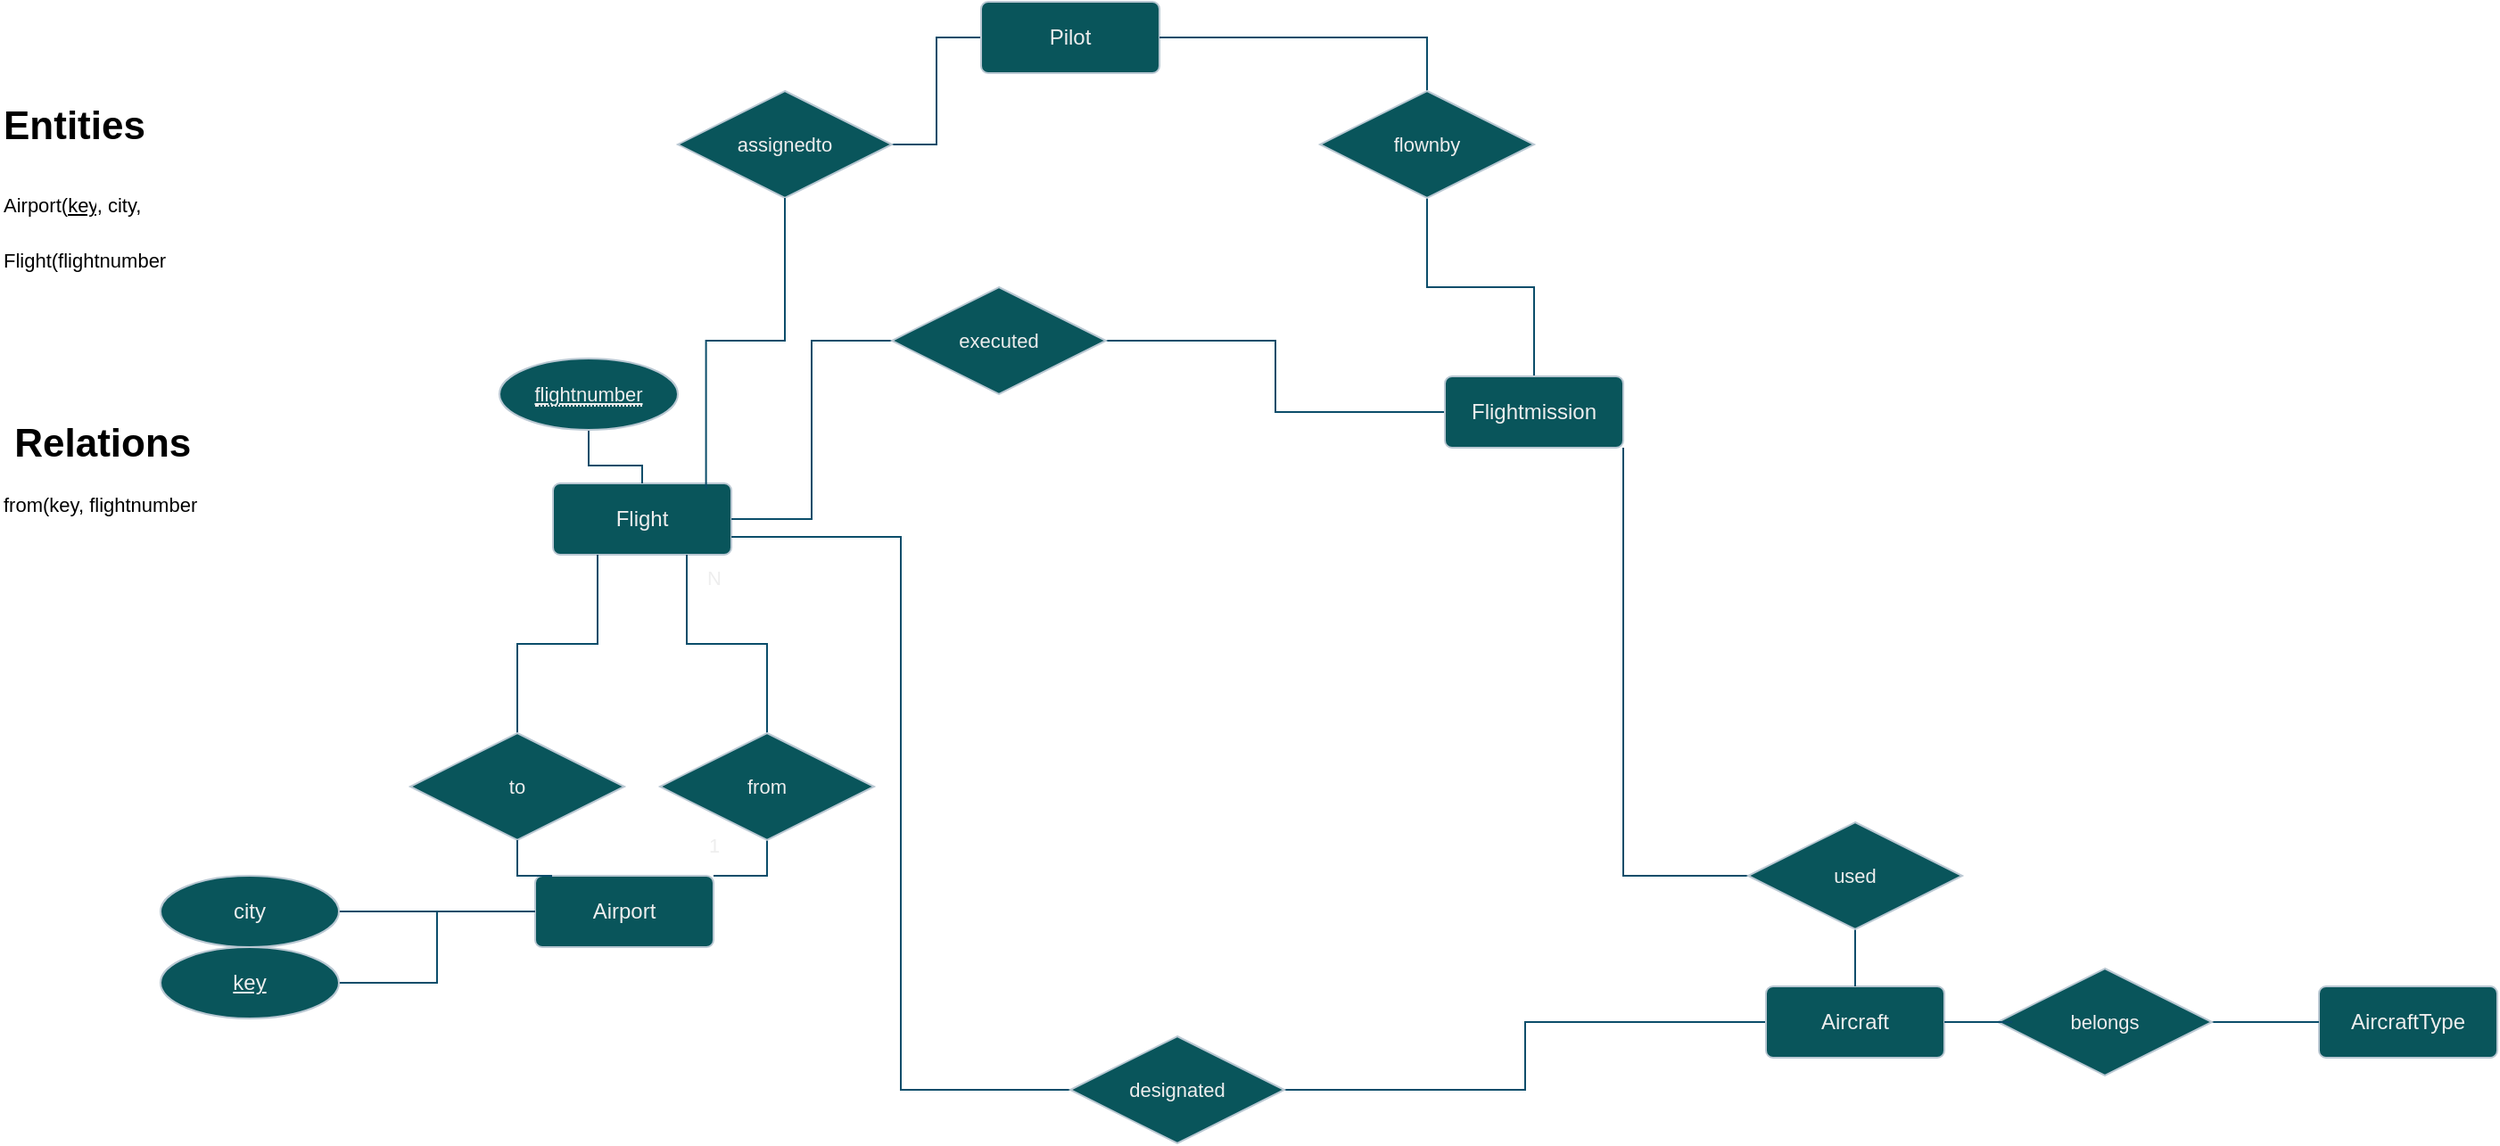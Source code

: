 <mxfile version="26.2.2">
  <diagram name="Seite-1" id="MNXvzrmy9CHQ8GovuJ1v">
    <mxGraphModel dx="2550" dy="2198" grid="1" gridSize="10" guides="1" tooltips="1" connect="1" arrows="1" fold="1" page="1" pageScale="1" pageWidth="827" pageHeight="1169" math="0" shadow="0">
      <root>
        <mxCell id="0" />
        <mxCell id="1" parent="0" />
        <mxCell id="xQ-6RaD-XH55vwceCIZa-15" style="edgeStyle=orthogonalEdgeStyle;shape=connector;rounded=0;orthogonalLoop=1;jettySize=auto;html=1;exitX=1;exitY=0;exitDx=0;exitDy=0;entryX=0.5;entryY=1;entryDx=0;entryDy=0;strokeColor=#0B4D6A;align=center;verticalAlign=middle;fontFamily=Helvetica;fontSize=11;fontColor=default;labelBackgroundColor=none;startFill=0;endArrow=none;" edge="1" parent="1" source="vquQ1AeAsl4T5Lc66v6B-1" target="xQ-6RaD-XH55vwceCIZa-12">
          <mxGeometry relative="1" as="geometry" />
        </mxCell>
        <mxCell id="vquQ1AeAsl4T5Lc66v6B-1" value="Airport" style="rounded=1;arcSize=10;whiteSpace=wrap;html=1;align=center;labelBackgroundColor=none;fillColor=#09555B;strokeColor=#BAC8D3;fontColor=#EEEEEE;" parent="1" vertex="1">
          <mxGeometry x="140" y="-30" width="100" height="40" as="geometry" />
        </mxCell>
        <mxCell id="xQ-6RaD-XH55vwceCIZa-31" style="edgeStyle=orthogonalEdgeStyle;shape=connector;rounded=0;orthogonalLoop=1;jettySize=auto;html=1;entryX=0;entryY=0.5;entryDx=0;entryDy=0;strokeColor=#0B4D6A;align=center;verticalAlign=middle;fontFamily=Helvetica;fontSize=11;fontColor=default;labelBackgroundColor=none;startFill=0;endArrow=none;" edge="1" parent="1" source="xQ-6RaD-XH55vwceCIZa-33" target="xQ-6RaD-XH55vwceCIZa-1">
          <mxGeometry relative="1" as="geometry" />
        </mxCell>
        <mxCell id="xQ-6RaD-XH55vwceCIZa-34" style="edgeStyle=orthogonalEdgeStyle;shape=connector;rounded=0;orthogonalLoop=1;jettySize=auto;html=1;exitX=1;exitY=0.5;exitDx=0;exitDy=0;entryX=0;entryY=0.5;entryDx=0;entryDy=0;strokeColor=#0B4D6A;align=center;verticalAlign=middle;fontFamily=Helvetica;fontSize=11;fontColor=default;labelBackgroundColor=none;startFill=0;endArrow=none;" edge="1" parent="1" source="xQ-6RaD-XH55vwceCIZa-36" target="xQ-6RaD-XH55vwceCIZa-2">
          <mxGeometry relative="1" as="geometry" />
        </mxCell>
        <mxCell id="xQ-6RaD-XH55vwceCIZa-37" style="edgeStyle=orthogonalEdgeStyle;shape=connector;rounded=0;orthogonalLoop=1;jettySize=auto;html=1;entryX=0;entryY=0.5;entryDx=0;entryDy=0;strokeColor=#0B4D6A;align=center;verticalAlign=middle;fontFamily=Helvetica;fontSize=11;fontColor=default;labelBackgroundColor=none;startFill=0;endArrow=none;" edge="1" parent="1" source="xQ-6RaD-XH55vwceCIZa-39" target="xQ-6RaD-XH55vwceCIZa-4">
          <mxGeometry relative="1" as="geometry" />
        </mxCell>
        <mxCell id="vquQ1AeAsl4T5Lc66v6B-2" value="Flight" style="rounded=1;arcSize=10;whiteSpace=wrap;html=1;align=center;labelBackgroundColor=none;fillColor=#09555B;strokeColor=#BAC8D3;fontColor=#EEEEEE;shape=label;" parent="1" vertex="1">
          <mxGeometry x="150" y="-250" width="100" height="40" as="geometry" />
        </mxCell>
        <mxCell id="xQ-6RaD-XH55vwceCIZa-40" style="edgeStyle=orthogonalEdgeStyle;shape=connector;rounded=0;orthogonalLoop=1;jettySize=auto;html=1;entryX=0.5;entryY=0;entryDx=0;entryDy=0;strokeColor=#0B4D6A;align=center;verticalAlign=middle;fontFamily=Helvetica;fontSize=11;fontColor=default;labelBackgroundColor=none;startFill=0;endArrow=none;" edge="1" parent="1" source="xQ-6RaD-XH55vwceCIZa-41" target="xQ-6RaD-XH55vwceCIZa-4">
          <mxGeometry relative="1" as="geometry" />
        </mxCell>
        <mxCell id="xQ-6RaD-XH55vwceCIZa-1" value="Pilot" style="rounded=1;arcSize=10;whiteSpace=wrap;html=1;align=center;labelBackgroundColor=none;fillColor=#09555B;strokeColor=#BAC8D3;fontColor=#EEEEEE;" vertex="1" parent="1">
          <mxGeometry x="390" y="-520" width="100" height="40" as="geometry" />
        </mxCell>
        <mxCell id="xQ-6RaD-XH55vwceCIZa-2" value="Aircraft" style="rounded=1;arcSize=10;whiteSpace=wrap;html=1;align=center;labelBackgroundColor=none;fillColor=#09555B;strokeColor=#BAC8D3;fontColor=#EEEEEE;" vertex="1" parent="1">
          <mxGeometry x="830" y="32" width="100" height="40" as="geometry" />
        </mxCell>
        <mxCell id="xQ-6RaD-XH55vwceCIZa-3" value="AircraftType" style="rounded=1;arcSize=10;whiteSpace=wrap;html=1;align=center;labelBackgroundColor=none;fillColor=#09555B;strokeColor=#BAC8D3;fontColor=#EEEEEE;" vertex="1" parent="1">
          <mxGeometry x="1140" y="32" width="100" height="40" as="geometry" />
        </mxCell>
        <mxCell id="xQ-6RaD-XH55vwceCIZa-44" style="edgeStyle=orthogonalEdgeStyle;shape=connector;rounded=0;orthogonalLoop=1;jettySize=auto;html=1;exitX=0.5;exitY=1;exitDx=0;exitDy=0;entryX=0.5;entryY=0;entryDx=0;entryDy=0;strokeColor=#0B4D6A;align=center;verticalAlign=middle;fontFamily=Helvetica;fontSize=11;fontColor=default;labelBackgroundColor=none;startFill=0;endArrow=none;" edge="1" parent="1" source="xQ-6RaD-XH55vwceCIZa-46" target="xQ-6RaD-XH55vwceCIZa-2">
          <mxGeometry relative="1" as="geometry" />
        </mxCell>
        <mxCell id="xQ-6RaD-XH55vwceCIZa-4" value="Flightmission" style="rounded=1;arcSize=10;whiteSpace=wrap;html=1;align=center;labelBackgroundColor=none;fillColor=#09555B;strokeColor=#BAC8D3;fontColor=#EEEEEE;" vertex="1" parent="1">
          <mxGeometry x="650" y="-310" width="100" height="40" as="geometry" />
        </mxCell>
        <mxCell id="xQ-6RaD-XH55vwceCIZa-9" style="edgeStyle=orthogonalEdgeStyle;rounded=0;orthogonalLoop=1;jettySize=auto;html=1;entryX=0;entryY=0.5;entryDx=0;entryDy=0;strokeColor=#0B4D6A;endArrow=none;startFill=0;labelBackgroundColor=none;fontColor=default;" edge="1" parent="1" source="xQ-6RaD-XH55vwceCIZa-8" target="vquQ1AeAsl4T5Lc66v6B-1">
          <mxGeometry relative="1" as="geometry" />
        </mxCell>
        <mxCell id="xQ-6RaD-XH55vwceCIZa-8" value="city" style="ellipse;whiteSpace=wrap;html=1;align=center;strokeColor=#BAC8D3;fontColor=#EEEEEE;fillColor=#09555B;labelBackgroundColor=none;" vertex="1" parent="1">
          <mxGeometry x="-70" y="-30" width="100" height="40" as="geometry" />
        </mxCell>
        <mxCell id="xQ-6RaD-XH55vwceCIZa-20" style="edgeStyle=orthogonalEdgeStyle;shape=connector;rounded=0;orthogonalLoop=1;jettySize=auto;html=1;entryX=0.75;entryY=1;entryDx=0;entryDy=0;strokeColor=#0B4D6A;align=center;verticalAlign=middle;fontFamily=Helvetica;fontSize=11;fontColor=default;labelBackgroundColor=none;startFill=0;endArrow=none;" edge="1" parent="1" source="xQ-6RaD-XH55vwceCIZa-12" target="vquQ1AeAsl4T5Lc66v6B-2">
          <mxGeometry relative="1" as="geometry" />
        </mxCell>
        <mxCell id="xQ-6RaD-XH55vwceCIZa-12" value="from" style="shape=rhombus;perimeter=rhombusPerimeter;whiteSpace=wrap;html=1;align=center;strokeColor=#BAC8D3;fontFamily=Helvetica;fontSize=11;fontColor=#EEEEEE;labelBackgroundColor=none;fillColor=#09555B;" vertex="1" parent="1">
          <mxGeometry x="210" y="-110" width="120" height="60" as="geometry" />
        </mxCell>
        <mxCell id="xQ-6RaD-XH55vwceCIZa-21" style="edgeStyle=orthogonalEdgeStyle;shape=connector;rounded=0;orthogonalLoop=1;jettySize=auto;html=1;entryX=0.25;entryY=1;entryDx=0;entryDy=0;strokeColor=#0B4D6A;align=center;verticalAlign=middle;fontFamily=Helvetica;fontSize=11;fontColor=default;labelBackgroundColor=none;startFill=0;endArrow=none;" edge="1" parent="1" source="xQ-6RaD-XH55vwceCIZa-13" target="vquQ1AeAsl4T5Lc66v6B-2">
          <mxGeometry relative="1" as="geometry" />
        </mxCell>
        <mxCell id="xQ-6RaD-XH55vwceCIZa-13" value="to" style="shape=rhombus;perimeter=rhombusPerimeter;whiteSpace=wrap;html=1;align=center;strokeColor=#BAC8D3;fontFamily=Helvetica;fontSize=11;fontColor=#EEEEEE;labelBackgroundColor=none;fillColor=#09555B;" vertex="1" parent="1">
          <mxGeometry x="70" y="-110" width="120" height="60" as="geometry" />
        </mxCell>
        <mxCell id="xQ-6RaD-XH55vwceCIZa-14" value="&lt;h1 style=&quot;margin-top: 0px;&quot;&gt;&lt;font style=&quot;color: rgb(0, 0, 0);&quot;&gt;Entities&lt;/font&gt;&lt;/h1&gt;&lt;h1 style=&quot;margin-top: 0px;&quot;&gt;&lt;font style=&quot;color: rgb(0, 0, 0);&quot;&gt;&lt;span style=&quot;background-color: light-dark(#ffffff, var(--ge-dark-color, #121212)); font-size: 11px; font-weight: 400;&quot;&gt;Airport(&lt;/span&gt;&lt;u style=&quot;background-color: light-dark(#ffffff, var(--ge-dark-color, #121212)); font-size: 11px; font-weight: 400;&quot;&gt;key&lt;/u&gt;&lt;span style=&quot;background-color: light-dark(#ffffff, var(--ge-dark-color, #121212)); font-size: 11px; font-weight: 400;&quot;&gt;, city,&lt;/span&gt;&lt;/font&gt;&lt;/h1&gt;&lt;div&gt;&lt;span style=&quot;background-color: light-dark(#ffffff, var(--ge-dark-color, #121212)); font-size: 11px; font-weight: 400;&quot;&gt;&lt;font style=&quot;color: rgb(0, 0, 0);&quot;&gt;Flight(flightnumber&lt;/font&gt;&lt;/span&gt;&lt;/div&gt;&lt;h1 style=&quot;margin-top: 0px;&quot;&gt;&lt;font style=&quot;color: rgb(0, 0, 0);&quot;&gt;&lt;br&gt;&lt;/font&gt;&lt;/h1&gt;&lt;h1 style=&quot;margin-top: 0px;&quot;&gt;&lt;font style=&quot;color: rgb(0, 0, 0);&quot;&gt;&lt;br&gt;&lt;/font&gt;&lt;/h1&gt;&lt;h1 style=&quot;margin-top: 0px;&quot;&gt;&lt;font style=&quot;color: rgb(0, 0, 0);&quot;&gt;&amp;nbsp;Relations&lt;/font&gt;&lt;/h1&gt;&lt;p&gt;&lt;font style=&quot;color: rgb(0, 0, 0);&quot;&gt;from(key, flightnumber&lt;/font&gt;&lt;/p&gt;" style="text;html=1;whiteSpace=wrap;overflow=hidden;rounded=0;fontFamily=Helvetica;fontSize=11;fontColor=#EEEEEE;labelBackgroundColor=none;" vertex="1" parent="1">
          <mxGeometry x="-160" y="-470" width="240" height="350" as="geometry" />
        </mxCell>
        <mxCell id="xQ-6RaD-XH55vwceCIZa-17" style="edgeStyle=orthogonalEdgeStyle;shape=connector;rounded=0;orthogonalLoop=1;jettySize=auto;html=1;entryX=0;entryY=0.5;entryDx=0;entryDy=0;strokeColor=#0B4D6A;align=center;verticalAlign=middle;fontFamily=Helvetica;fontSize=11;fontColor=default;labelBackgroundColor=none;startFill=0;endArrow=none;" edge="1" parent="1" source="xQ-6RaD-XH55vwceCIZa-16" target="vquQ1AeAsl4T5Lc66v6B-1">
          <mxGeometry relative="1" as="geometry" />
        </mxCell>
        <mxCell id="xQ-6RaD-XH55vwceCIZa-16" value="&lt;u&gt;key&lt;/u&gt;" style="ellipse;whiteSpace=wrap;html=1;align=center;strokeColor=#BAC8D3;fontColor=#EEEEEE;fillColor=#09555B;labelBackgroundColor=none;" vertex="1" parent="1">
          <mxGeometry x="-70" y="10" width="100" height="40" as="geometry" />
        </mxCell>
        <mxCell id="xQ-6RaD-XH55vwceCIZa-19" style="edgeStyle=orthogonalEdgeStyle;shape=connector;rounded=0;orthogonalLoop=1;jettySize=auto;html=1;entryX=0.5;entryY=0;entryDx=0;entryDy=0;strokeColor=#0B4D6A;align=center;verticalAlign=middle;fontFamily=Helvetica;fontSize=11;fontColor=default;labelBackgroundColor=none;startFill=0;endArrow=none;" edge="1" parent="1" source="xQ-6RaD-XH55vwceCIZa-18" target="vquQ1AeAsl4T5Lc66v6B-2">
          <mxGeometry relative="1" as="geometry" />
        </mxCell>
        <mxCell id="xQ-6RaD-XH55vwceCIZa-18" value="&lt;span style=&quot;border-bottom: 1px dotted&quot;&gt;&lt;u&gt;flightnumber&lt;/u&gt;&lt;/span&gt;" style="ellipse;whiteSpace=wrap;html=1;align=center;strokeColor=#BAC8D3;fontFamily=Helvetica;fontSize=11;fontColor=#EEEEEE;labelBackgroundColor=none;fillColor=#09555B;" vertex="1" parent="1">
          <mxGeometry x="120" y="-320" width="100" height="40" as="geometry" />
        </mxCell>
        <mxCell id="xQ-6RaD-XH55vwceCIZa-22" style="edgeStyle=orthogonalEdgeStyle;shape=connector;rounded=0;orthogonalLoop=1;jettySize=auto;html=1;entryX=0.09;entryY=0.025;entryDx=0;entryDy=0;entryPerimeter=0;strokeColor=#0B4D6A;align=center;verticalAlign=middle;fontFamily=Helvetica;fontSize=11;fontColor=default;labelBackgroundColor=none;startFill=0;endArrow=none;" edge="1" parent="1" source="xQ-6RaD-XH55vwceCIZa-13" target="vquQ1AeAsl4T5Lc66v6B-1">
          <mxGeometry relative="1" as="geometry" />
        </mxCell>
        <mxCell id="xQ-6RaD-XH55vwceCIZa-24" value="N" style="text;html=1;align=center;verticalAlign=middle;resizable=0;points=[];autosize=1;strokeColor=none;fillColor=none;fontFamily=Helvetica;fontSize=11;fontColor=#EEEEEE;labelBackgroundColor=none;" vertex="1" parent="1">
          <mxGeometry x="225" y="-212" width="30" height="30" as="geometry" />
        </mxCell>
        <mxCell id="xQ-6RaD-XH55vwceCIZa-25" value="1" style="text;html=1;align=center;verticalAlign=middle;resizable=0;points=[];autosize=1;strokeColor=none;fillColor=none;fontFamily=Helvetica;fontSize=11;fontColor=#EEEEEE;labelBackgroundColor=none;" vertex="1" parent="1">
          <mxGeometry x="225" y="-62" width="30" height="30" as="geometry" />
        </mxCell>
        <mxCell id="xQ-6RaD-XH55vwceCIZa-29" style="edgeStyle=orthogonalEdgeStyle;shape=connector;rounded=0;orthogonalLoop=1;jettySize=auto;html=1;entryX=0;entryY=0.5;entryDx=0;entryDy=0;strokeColor=#0B4D6A;align=center;verticalAlign=middle;fontFamily=Helvetica;fontSize=11;fontColor=default;labelBackgroundColor=none;startFill=0;endArrow=none;" edge="1" parent="1" source="xQ-6RaD-XH55vwceCIZa-27" target="xQ-6RaD-XH55vwceCIZa-3">
          <mxGeometry relative="1" as="geometry" />
        </mxCell>
        <mxCell id="xQ-6RaD-XH55vwceCIZa-27" value="belongs" style="shape=rhombus;perimeter=rhombusPerimeter;whiteSpace=wrap;html=1;align=center;strokeColor=#BAC8D3;fontFamily=Helvetica;fontSize=11;fontColor=#EEEEEE;labelBackgroundColor=none;fillColor=#09555B;" vertex="1" parent="1">
          <mxGeometry x="960" y="22" width="120" height="60" as="geometry" />
        </mxCell>
        <mxCell id="xQ-6RaD-XH55vwceCIZa-28" style="edgeStyle=orthogonalEdgeStyle;shape=connector;rounded=0;orthogonalLoop=1;jettySize=auto;html=1;exitX=1;exitY=0.5;exitDx=0;exitDy=0;entryX=0.067;entryY=0.5;entryDx=0;entryDy=0;entryPerimeter=0;strokeColor=#0B4D6A;align=center;verticalAlign=middle;fontFamily=Helvetica;fontSize=11;fontColor=default;labelBackgroundColor=none;startFill=0;endArrow=none;" edge="1" parent="1" source="xQ-6RaD-XH55vwceCIZa-2" target="xQ-6RaD-XH55vwceCIZa-27">
          <mxGeometry relative="1" as="geometry" />
        </mxCell>
        <mxCell id="xQ-6RaD-XH55vwceCIZa-33" value="assignedto" style="shape=rhombus;perimeter=rhombusPerimeter;whiteSpace=wrap;html=1;align=center;strokeColor=#BAC8D3;fontFamily=Helvetica;fontSize=11;fontColor=#EEEEEE;labelBackgroundColor=none;fillColor=#09555B;" vertex="1" parent="1">
          <mxGeometry x="220" y="-470" width="120" height="60" as="geometry" />
        </mxCell>
        <mxCell id="xQ-6RaD-XH55vwceCIZa-35" value="" style="edgeStyle=orthogonalEdgeStyle;shape=connector;rounded=0;orthogonalLoop=1;jettySize=auto;html=1;exitX=1;exitY=0.75;exitDx=0;exitDy=0;entryX=0;entryY=0.5;entryDx=0;entryDy=0;strokeColor=#0B4D6A;align=center;verticalAlign=middle;fontFamily=Helvetica;fontSize=11;fontColor=default;labelBackgroundColor=none;startFill=0;endArrow=none;" edge="1" parent="1" source="vquQ1AeAsl4T5Lc66v6B-2" target="xQ-6RaD-XH55vwceCIZa-36">
          <mxGeometry relative="1" as="geometry">
            <mxPoint x="250" y="-220" as="sourcePoint" />
            <mxPoint x="610" y="-130" as="targetPoint" />
          </mxGeometry>
        </mxCell>
        <mxCell id="xQ-6RaD-XH55vwceCIZa-36" value="designated" style="shape=rhombus;perimeter=rhombusPerimeter;whiteSpace=wrap;html=1;align=center;strokeColor=#BAC8D3;fontFamily=Helvetica;fontSize=11;fontColor=#EEEEEE;labelBackgroundColor=none;fillColor=#09555B;" vertex="1" parent="1">
          <mxGeometry x="440" y="60" width="120" height="60" as="geometry" />
        </mxCell>
        <mxCell id="xQ-6RaD-XH55vwceCIZa-38" value="" style="edgeStyle=orthogonalEdgeStyle;shape=connector;rounded=0;orthogonalLoop=1;jettySize=auto;html=1;entryX=0;entryY=0.5;entryDx=0;entryDy=0;strokeColor=#0B4D6A;align=center;verticalAlign=middle;fontFamily=Helvetica;fontSize=11;fontColor=default;labelBackgroundColor=none;startFill=0;endArrow=none;exitX=1;exitY=0.5;exitDx=0;exitDy=0;" edge="1" parent="1" source="vquQ1AeAsl4T5Lc66v6B-2" target="xQ-6RaD-XH55vwceCIZa-39">
          <mxGeometry relative="1" as="geometry">
            <mxPoint x="300" y="-300" as="sourcePoint" />
            <mxPoint x="500" y="-360" as="targetPoint" />
          </mxGeometry>
        </mxCell>
        <mxCell id="xQ-6RaD-XH55vwceCIZa-39" value="executed" style="shape=rhombus;perimeter=rhombusPerimeter;whiteSpace=wrap;html=1;align=center;strokeColor=#BAC8D3;fontFamily=Helvetica;fontSize=11;fontColor=#EEEEEE;labelBackgroundColor=none;fillColor=#09555B;" vertex="1" parent="1">
          <mxGeometry x="340" y="-360" width="120" height="60" as="geometry" />
        </mxCell>
        <mxCell id="xQ-6RaD-XH55vwceCIZa-42" value="" style="edgeStyle=orthogonalEdgeStyle;shape=connector;rounded=0;orthogonalLoop=1;jettySize=auto;html=1;entryX=0.5;entryY=0;entryDx=0;entryDy=0;strokeColor=#0B4D6A;align=center;verticalAlign=middle;fontFamily=Helvetica;fontSize=11;fontColor=default;labelBackgroundColor=none;startFill=0;endArrow=none;" edge="1" parent="1" source="xQ-6RaD-XH55vwceCIZa-1" target="xQ-6RaD-XH55vwceCIZa-41">
          <mxGeometry relative="1" as="geometry">
            <mxPoint x="415" y="-490" as="sourcePoint" />
            <mxPoint x="550" y="-380" as="targetPoint" />
          </mxGeometry>
        </mxCell>
        <mxCell id="xQ-6RaD-XH55vwceCIZa-41" value="flownby" style="shape=rhombus;perimeter=rhombusPerimeter;whiteSpace=wrap;html=1;align=center;strokeColor=#BAC8D3;fontFamily=Helvetica;fontSize=11;fontColor=#EEEEEE;labelBackgroundColor=none;fillColor=#09555B;" vertex="1" parent="1">
          <mxGeometry x="580" y="-470" width="120" height="60" as="geometry" />
        </mxCell>
        <mxCell id="xQ-6RaD-XH55vwceCIZa-45" value="" style="edgeStyle=orthogonalEdgeStyle;shape=connector;rounded=0;orthogonalLoop=1;jettySize=auto;html=1;exitX=1;exitY=1;exitDx=0;exitDy=0;entryX=0;entryY=0.5;entryDx=0;entryDy=0;strokeColor=#0B4D6A;align=center;verticalAlign=middle;fontFamily=Helvetica;fontSize=11;fontColor=default;labelBackgroundColor=none;startFill=0;endArrow=none;" edge="1" parent="1" source="xQ-6RaD-XH55vwceCIZa-4" target="xQ-6RaD-XH55vwceCIZa-46">
          <mxGeometry relative="1" as="geometry">
            <mxPoint x="550" y="-270" as="sourcePoint" />
            <mxPoint x="660" y="-150" as="targetPoint" />
          </mxGeometry>
        </mxCell>
        <mxCell id="xQ-6RaD-XH55vwceCIZa-46" value="used" style="shape=rhombus;perimeter=rhombusPerimeter;whiteSpace=wrap;html=1;align=center;strokeColor=#BAC8D3;fontFamily=Helvetica;fontSize=11;fontColor=#EEEEEE;labelBackgroundColor=none;fillColor=#09555B;" vertex="1" parent="1">
          <mxGeometry x="820" y="-60" width="120" height="60" as="geometry" />
        </mxCell>
        <mxCell id="xQ-6RaD-XH55vwceCIZa-48" style="edgeStyle=orthogonalEdgeStyle;shape=connector;rounded=0;orthogonalLoop=1;jettySize=auto;html=1;entryX=0.858;entryY=0.071;entryDx=0;entryDy=0;entryPerimeter=0;strokeColor=#0B4D6A;align=center;verticalAlign=middle;fontFamily=Helvetica;fontSize=11;fontColor=default;labelBackgroundColor=none;startFill=0;endArrow=none;" edge="1" parent="1" source="xQ-6RaD-XH55vwceCIZa-33" target="vquQ1AeAsl4T5Lc66v6B-2">
          <mxGeometry relative="1" as="geometry" />
        </mxCell>
      </root>
    </mxGraphModel>
  </diagram>
</mxfile>
